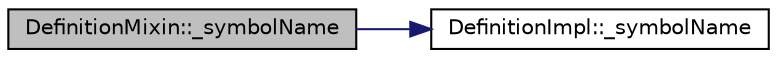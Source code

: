 digraph "DefinitionMixin::_symbolName"
{
 // LATEX_PDF_SIZE
  edge [fontname="Helvetica",fontsize="10",labelfontname="Helvetica",labelfontsize="10"];
  node [fontname="Helvetica",fontsize="10",shape=record];
  rankdir="LR";
  Node1 [label="DefinitionMixin::_symbolName",height=0.2,width=0.4,color="black", fillcolor="grey75", style="filled", fontcolor="black",tooltip=" "];
  Node1 -> Node2 [color="midnightblue",fontsize="10",style="solid",fontname="Helvetica"];
  Node2 [label="DefinitionImpl::_symbolName",height=0.2,width=0.4,color="black", fillcolor="white", style="filled",URL="$classDefinitionImpl.html#a2ef052cfa05017395fe2636261c3254f",tooltip=" "];
}
